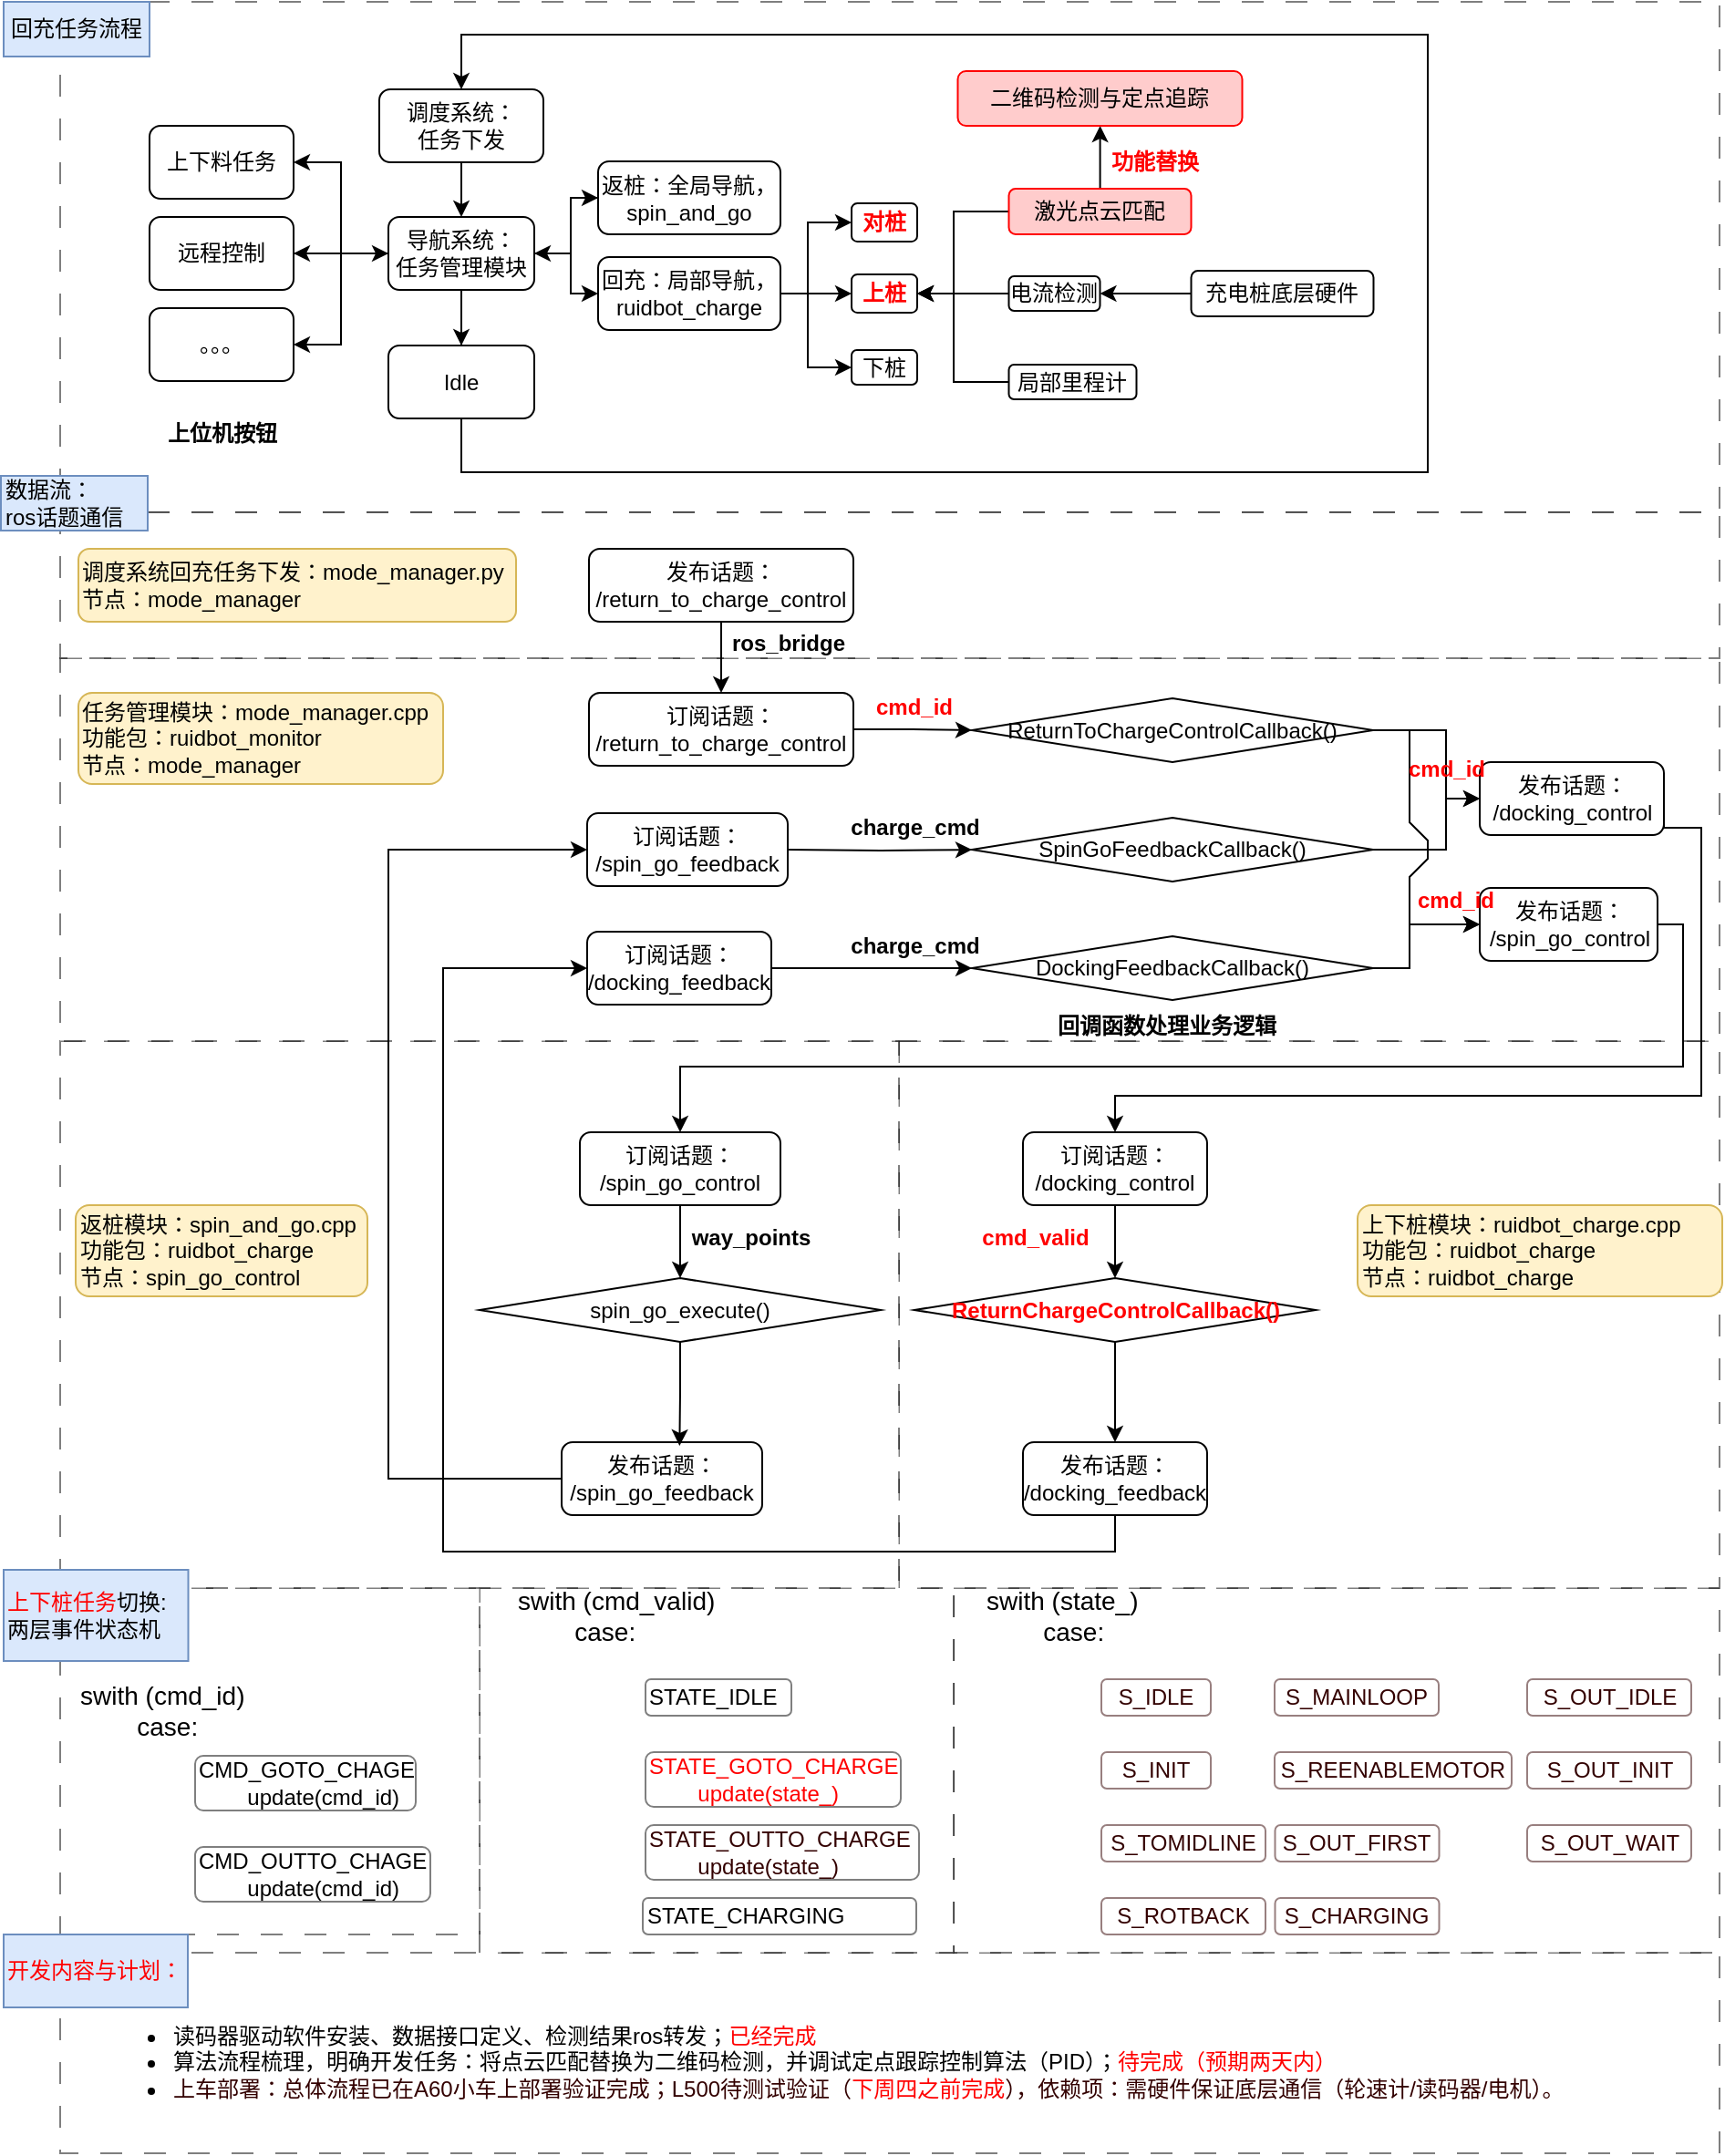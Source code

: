 <mxfile version="24.7.8">
  <diagram id="C5RBs43oDa-KdzZeNtuy" name="Page-1">
    <mxGraphModel dx="1246" dy="464" grid="1" gridSize="10" guides="1" tooltips="1" connect="1" arrows="1" fold="1" page="1" pageScale="1" pageWidth="827" pageHeight="1169" math="0" shadow="0">
      <root>
        <mxCell id="WIyWlLk6GJQsqaUBKTNV-0" />
        <mxCell id="WIyWlLk6GJQsqaUBKTNV-1" parent="WIyWlLk6GJQsqaUBKTNV-0" />
        <mxCell id="zxklBoet0KpgN6FVESHw-171" value="" style="rounded=0;whiteSpace=wrap;html=1;dashed=1;dashPattern=12 12;strokeWidth=1;perimeterSpacing=1;opacity=50;" vertex="1" parent="WIyWlLk6GJQsqaUBKTNV-1">
          <mxGeometry x="70" y="1170" width="910" height="110" as="geometry" />
        </mxCell>
        <mxCell id="zxklBoet0KpgN6FVESHw-163" value="" style="rounded=0;whiteSpace=wrap;html=1;dashed=1;dashPattern=12 12;strokeWidth=1;perimeterSpacing=1;opacity=50;" vertex="1" parent="WIyWlLk6GJQsqaUBKTNV-1">
          <mxGeometry x="560" y="970" width="420" height="200" as="geometry" />
        </mxCell>
        <mxCell id="zxklBoet0KpgN6FVESHw-162" value="" style="rounded=0;whiteSpace=wrap;html=1;dashed=1;dashPattern=12 12;strokeWidth=1;perimeterSpacing=1;opacity=50;" vertex="1" parent="WIyWlLk6GJQsqaUBKTNV-1">
          <mxGeometry x="300" y="970" width="260" height="200" as="geometry" />
        </mxCell>
        <mxCell id="zxklBoet0KpgN6FVESHw-161" value="" style="rounded=0;whiteSpace=wrap;html=1;dashed=1;dashPattern=12 12;strokeWidth=1;perimeterSpacing=1;opacity=50;" vertex="1" parent="WIyWlLk6GJQsqaUBKTNV-1">
          <mxGeometry x="70" y="970" width="230" height="190" as="geometry" />
        </mxCell>
        <mxCell id="zxklBoet0KpgN6FVESHw-128" value="" style="rounded=0;whiteSpace=wrap;html=1;dashed=1;dashPattern=12 12;strokeWidth=1;perimeterSpacing=1;opacity=50;" vertex="1" parent="WIyWlLk6GJQsqaUBKTNV-1">
          <mxGeometry x="70" y="100" width="910" height="280" as="geometry" />
        </mxCell>
        <mxCell id="zxklBoet0KpgN6FVESHw-95" value="" style="rounded=0;whiteSpace=wrap;html=1;dashed=1;dashPattern=12 12;strokeWidth=1;perimeterSpacing=1;opacity=50;" vertex="1" parent="WIyWlLk6GJQsqaUBKTNV-1">
          <mxGeometry x="530" y="670" width="450" height="300" as="geometry" />
        </mxCell>
        <mxCell id="zxklBoet0KpgN6FVESHw-75" value="" style="rounded=0;whiteSpace=wrap;html=1;dashed=1;dashPattern=12 12;strokeWidth=1;perimeterSpacing=1;opacity=50;" vertex="1" parent="WIyWlLk6GJQsqaUBKTNV-1">
          <mxGeometry x="70" y="670" width="460" height="300" as="geometry" />
        </mxCell>
        <mxCell id="zxklBoet0KpgN6FVESHw-70" value="" style="rounded=0;whiteSpace=wrap;html=1;dashed=1;dashPattern=12 12;strokeWidth=1;perimeterSpacing=1;opacity=50;" vertex="1" parent="WIyWlLk6GJQsqaUBKTNV-1">
          <mxGeometry x="70" y="460" width="910" height="210" as="geometry" />
        </mxCell>
        <mxCell id="zxklBoet0KpgN6FVESHw-48" value="" style="rounded=0;whiteSpace=wrap;html=1;dashed=1;dashPattern=12 12;strokeWidth=1;perimeterSpacing=1;opacity=50;" vertex="1" parent="WIyWlLk6GJQsqaUBKTNV-1">
          <mxGeometry x="70" y="380" width="910" height="80" as="geometry" />
        </mxCell>
        <mxCell id="zxklBoet0KpgN6FVESHw-24" style="edgeStyle=orthogonalEdgeStyle;rounded=0;orthogonalLoop=1;jettySize=auto;html=1;entryX=0.5;entryY=0;entryDx=0;entryDy=0;" edge="1" parent="WIyWlLk6GJQsqaUBKTNV-1" source="WIyWlLk6GJQsqaUBKTNV-3">
          <mxGeometry relative="1" as="geometry">
            <mxPoint x="290" y="218" as="targetPoint" />
          </mxGeometry>
        </mxCell>
        <mxCell id="WIyWlLk6GJQsqaUBKTNV-3" value="调度系统：&lt;div&gt;任务下发&lt;/div&gt;" style="rounded=1;whiteSpace=wrap;html=1;fontSize=12;glass=0;strokeWidth=1;shadow=0;" parent="WIyWlLk6GJQsqaUBKTNV-1" vertex="1">
          <mxGeometry x="245" y="148" width="90" height="40" as="geometry" />
        </mxCell>
        <mxCell id="zxklBoet0KpgN6FVESHw-8" style="edgeStyle=orthogonalEdgeStyle;rounded=0;orthogonalLoop=1;jettySize=auto;html=1;entryX=1;entryY=0.5;entryDx=0;entryDy=0;exitX=0;exitY=0.5;exitDx=0;exitDy=0;" edge="1" parent="WIyWlLk6GJQsqaUBKTNV-1" source="zxklBoet0KpgN6FVESHw-27" target="zxklBoet0KpgN6FVESHw-7">
          <mxGeometry relative="1" as="geometry">
            <mxPoint x="220" y="258" as="sourcePoint" />
          </mxGeometry>
        </mxCell>
        <mxCell id="zxklBoet0KpgN6FVESHw-13" style="edgeStyle=orthogonalEdgeStyle;rounded=0;orthogonalLoop=1;jettySize=auto;html=1;entryX=0.5;entryY=0;entryDx=0;entryDy=0;" edge="1" parent="WIyWlLk6GJQsqaUBKTNV-1" target="WIyWlLk6GJQsqaUBKTNV-11">
          <mxGeometry relative="1" as="geometry">
            <mxPoint x="290" y="298" as="sourcePoint" />
            <mxPoint x="290" y="368" as="targetPoint" />
            <Array as="points">
              <mxPoint x="290" y="258" />
              <mxPoint x="290" y="258" />
            </Array>
          </mxGeometry>
        </mxCell>
        <mxCell id="zxklBoet0KpgN6FVESHw-111" style="edgeStyle=orthogonalEdgeStyle;rounded=0;orthogonalLoop=1;jettySize=auto;html=1;entryX=1;entryY=0.5;entryDx=0;entryDy=0;exitX=0;exitY=0.5;exitDx=0;exitDy=0;" edge="1" parent="WIyWlLk6GJQsqaUBKTNV-1" source="WIyWlLk6GJQsqaUBKTNV-7" target="zxklBoet0KpgN6FVESHw-27">
          <mxGeometry relative="1" as="geometry">
            <Array as="points">
              <mxPoint x="350" y="208" />
              <mxPoint x="350" y="238" />
            </Array>
          </mxGeometry>
        </mxCell>
        <mxCell id="WIyWlLk6GJQsqaUBKTNV-7" value="返桩：全局导航，&lt;div&gt;spin_and_go&lt;/div&gt;" style="rounded=1;whiteSpace=wrap;html=1;fontSize=12;glass=0;strokeWidth=1;shadow=0;" parent="WIyWlLk6GJQsqaUBKTNV-1" vertex="1">
          <mxGeometry x="365" y="187.5" width="100" height="40" as="geometry" />
        </mxCell>
        <mxCell id="zxklBoet0KpgN6FVESHw-14" style="edgeStyle=orthogonalEdgeStyle;rounded=0;orthogonalLoop=1;jettySize=auto;html=1;entryX=0.5;entryY=0;entryDx=0;entryDy=0;" edge="1" parent="WIyWlLk6GJQsqaUBKTNV-1" source="WIyWlLk6GJQsqaUBKTNV-11" target="WIyWlLk6GJQsqaUBKTNV-3">
          <mxGeometry relative="1" as="geometry">
            <Array as="points">
              <mxPoint x="290" y="358" />
              <mxPoint x="820" y="358" />
              <mxPoint x="820" y="118" />
              <mxPoint x="290" y="118" />
            </Array>
          </mxGeometry>
        </mxCell>
        <mxCell id="WIyWlLk6GJQsqaUBKTNV-11" value="Idle" style="rounded=1;whiteSpace=wrap;html=1;fontSize=12;glass=0;strokeWidth=1;shadow=0;" parent="WIyWlLk6GJQsqaUBKTNV-1" vertex="1">
          <mxGeometry x="250" y="288.5" width="80" height="40" as="geometry" />
        </mxCell>
        <mxCell id="WIyWlLk6GJQsqaUBKTNV-12" value="下桩" style="rounded=1;whiteSpace=wrap;html=1;fontSize=12;glass=0;strokeWidth=1;shadow=0;" parent="WIyWlLk6GJQsqaUBKTNV-1" vertex="1">
          <mxGeometry x="504" y="291" width="36" height="19" as="geometry" />
        </mxCell>
        <mxCell id="zxklBoet0KpgN6FVESHw-0" value="&lt;b&gt;&lt;font color=&quot;#ff0000&quot;&gt;对桩&lt;/font&gt;&lt;/b&gt;" style="rounded=1;whiteSpace=wrap;html=1;fontSize=12;glass=0;strokeWidth=1;shadow=0;" vertex="1" parent="WIyWlLk6GJQsqaUBKTNV-1">
          <mxGeometry x="504" y="210.5" width="36" height="21" as="geometry" />
        </mxCell>
        <mxCell id="zxklBoet0KpgN6FVESHw-4" value="&lt;font color=&quot;#ff0000&quot;&gt;&lt;b&gt;上桩&lt;/b&gt;&lt;/font&gt;" style="rounded=1;whiteSpace=wrap;html=1;fontSize=12;glass=0;strokeWidth=1;shadow=0;" vertex="1" parent="WIyWlLk6GJQsqaUBKTNV-1">
          <mxGeometry x="504" y="249.5" width="36" height="21" as="geometry" />
        </mxCell>
        <mxCell id="zxklBoet0KpgN6FVESHw-11" style="edgeStyle=orthogonalEdgeStyle;rounded=0;orthogonalLoop=1;jettySize=auto;html=1;entryX=0;entryY=0.5;entryDx=0;entryDy=0;" edge="1" parent="WIyWlLk6GJQsqaUBKTNV-1" source="zxklBoet0KpgN6FVESHw-6" target="zxklBoet0KpgN6FVESHw-27">
          <mxGeometry relative="1" as="geometry">
            <mxPoint x="220" y="258" as="targetPoint" />
          </mxGeometry>
        </mxCell>
        <mxCell id="zxklBoet0KpgN6FVESHw-6" value="远程控制" style="rounded=1;whiteSpace=wrap;html=1;fontSize=12;glass=0;strokeWidth=1;shadow=0;" vertex="1" parent="WIyWlLk6GJQsqaUBKTNV-1">
          <mxGeometry x="119" y="218" width="79" height="40" as="geometry" />
        </mxCell>
        <mxCell id="zxklBoet0KpgN6FVESHw-7" value="上下料任务" style="rounded=1;whiteSpace=wrap;html=1;fontSize=12;glass=0;strokeWidth=1;shadow=0;" vertex="1" parent="WIyWlLk6GJQsqaUBKTNV-1">
          <mxGeometry x="119" y="168" width="79" height="40" as="geometry" />
        </mxCell>
        <mxCell id="zxklBoet0KpgN6FVESHw-16" value="" style="edgeStyle=orthogonalEdgeStyle;rounded=0;orthogonalLoop=1;jettySize=auto;html=1;entryX=0;entryY=0.5;entryDx=0;entryDy=0;exitX=1;exitY=0.5;exitDx=0;exitDy=0;" edge="1" parent="WIyWlLk6GJQsqaUBKTNV-1" source="zxklBoet0KpgN6FVESHw-27" target="zxklBoet0KpgN6FVESHw-15">
          <mxGeometry relative="1" as="geometry">
            <mxPoint x="361" y="258" as="sourcePoint" />
            <mxPoint x="515" y="358" as="targetPoint" />
          </mxGeometry>
        </mxCell>
        <mxCell id="zxklBoet0KpgN6FVESHw-20" style="edgeStyle=orthogonalEdgeStyle;rounded=0;orthogonalLoop=1;jettySize=auto;html=1;entryX=0;entryY=0.5;entryDx=0;entryDy=0;" edge="1" parent="WIyWlLk6GJQsqaUBKTNV-1" source="zxklBoet0KpgN6FVESHw-15" target="zxklBoet0KpgN6FVESHw-4">
          <mxGeometry relative="1" as="geometry" />
        </mxCell>
        <mxCell id="zxklBoet0KpgN6FVESHw-21" style="edgeStyle=orthogonalEdgeStyle;rounded=0;orthogonalLoop=1;jettySize=auto;html=1;entryX=0;entryY=0.5;entryDx=0;entryDy=0;" edge="1" parent="WIyWlLk6GJQsqaUBKTNV-1" source="zxklBoet0KpgN6FVESHw-15" target="zxklBoet0KpgN6FVESHw-0">
          <mxGeometry relative="1" as="geometry">
            <Array as="points">
              <mxPoint x="480" y="260" />
              <mxPoint x="480" y="221" />
            </Array>
          </mxGeometry>
        </mxCell>
        <mxCell id="zxklBoet0KpgN6FVESHw-23" style="edgeStyle=orthogonalEdgeStyle;rounded=0;orthogonalLoop=1;jettySize=auto;html=1;entryX=0;entryY=0.5;entryDx=0;entryDy=0;" edge="1" parent="WIyWlLk6GJQsqaUBKTNV-1" source="zxklBoet0KpgN6FVESHw-15" target="WIyWlLk6GJQsqaUBKTNV-12">
          <mxGeometry relative="1" as="geometry">
            <Array as="points">
              <mxPoint x="480" y="260" />
              <mxPoint x="480" y="300" />
            </Array>
          </mxGeometry>
        </mxCell>
        <mxCell id="zxklBoet0KpgN6FVESHw-15" value="回充：局部导航，&lt;div&gt;ruidbot_charge&lt;/div&gt;" style="rounded=1;whiteSpace=wrap;html=1;fontSize=12;glass=0;strokeWidth=1;shadow=0;" vertex="1" parent="WIyWlLk6GJQsqaUBKTNV-1">
          <mxGeometry x="365" y="240" width="100" height="40" as="geometry" />
        </mxCell>
        <mxCell id="zxklBoet0KpgN6FVESHw-17" value="。。。" style="rounded=1;whiteSpace=wrap;html=1;fontSize=12;glass=0;strokeWidth=1;shadow=0;" vertex="1" parent="WIyWlLk6GJQsqaUBKTNV-1">
          <mxGeometry x="119" y="268" width="79" height="40" as="geometry" />
        </mxCell>
        <mxCell id="zxklBoet0KpgN6FVESHw-25" value="回充任务流程" style="rounded=0;whiteSpace=wrap;html=1;fillColor=#dae8fc;strokeColor=#6c8ebf;" vertex="1" parent="WIyWlLk6GJQsqaUBKTNV-1">
          <mxGeometry x="39" y="100" width="80" height="30" as="geometry" />
        </mxCell>
        <mxCell id="zxklBoet0KpgN6FVESHw-26" value="数据流：&lt;div&gt;ros话题通信&lt;/div&gt;" style="rounded=0;whiteSpace=wrap;html=1;fillColor=#dae8fc;strokeColor=#6c8ebf;align=left;" vertex="1" parent="WIyWlLk6GJQsqaUBKTNV-1">
          <mxGeometry x="37.5" y="360" width="80.5" height="30" as="geometry" />
        </mxCell>
        <mxCell id="zxklBoet0KpgN6FVESHw-28" style="edgeStyle=orthogonalEdgeStyle;rounded=0;orthogonalLoop=1;jettySize=auto;html=1;entryX=0;entryY=0.5;entryDx=0;entryDy=0;" edge="1" parent="WIyWlLk6GJQsqaUBKTNV-1" source="zxklBoet0KpgN6FVESHw-27" target="WIyWlLk6GJQsqaUBKTNV-7">
          <mxGeometry relative="1" as="geometry">
            <Array as="points">
              <mxPoint x="350" y="238" />
              <mxPoint x="350" y="208" />
            </Array>
          </mxGeometry>
        </mxCell>
        <mxCell id="zxklBoet0KpgN6FVESHw-29" style="edgeStyle=orthogonalEdgeStyle;rounded=0;orthogonalLoop=1;jettySize=auto;html=1;entryX=1;entryY=0.5;entryDx=0;entryDy=0;" edge="1" parent="WIyWlLk6GJQsqaUBKTNV-1" source="zxklBoet0KpgN6FVESHw-27" target="zxklBoet0KpgN6FVESHw-6">
          <mxGeometry relative="1" as="geometry">
            <mxPoint x="200" y="238" as="targetPoint" />
          </mxGeometry>
        </mxCell>
        <mxCell id="zxklBoet0KpgN6FVESHw-30" style="edgeStyle=orthogonalEdgeStyle;rounded=0;orthogonalLoop=1;jettySize=auto;html=1;entryX=1;entryY=0.5;entryDx=0;entryDy=0;" edge="1" parent="WIyWlLk6GJQsqaUBKTNV-1" source="zxklBoet0KpgN6FVESHw-27" target="zxklBoet0KpgN6FVESHw-17">
          <mxGeometry relative="1" as="geometry" />
        </mxCell>
        <mxCell id="zxklBoet0KpgN6FVESHw-27" value="导航系统：&lt;div&gt;任务管理模块&lt;/div&gt;" style="rounded=1;whiteSpace=wrap;html=1;fontSize=12;glass=0;strokeWidth=1;shadow=0;" vertex="1" parent="WIyWlLk6GJQsqaUBKTNV-1">
          <mxGeometry x="250" y="218" width="80" height="40" as="geometry" />
        </mxCell>
        <mxCell id="zxklBoet0KpgN6FVESHw-53" style="edgeStyle=orthogonalEdgeStyle;rounded=0;orthogonalLoop=1;jettySize=auto;html=1;entryX=0;entryY=0.5;entryDx=0;entryDy=0;" edge="1" parent="WIyWlLk6GJQsqaUBKTNV-1" source="zxklBoet0KpgN6FVESHw-31" target="zxklBoet0KpgN6FVESHw-60">
          <mxGeometry relative="1" as="geometry">
            <mxPoint x="640" y="565" as="targetPoint" />
            <Array as="points" />
          </mxGeometry>
        </mxCell>
        <mxCell id="zxklBoet0KpgN6FVESHw-31" value="订阅话题：&lt;div&gt;/return_to_charge_control&lt;/div&gt;" style="rounded=1;whiteSpace=wrap;html=1;fontSize=12;glass=0;strokeWidth=1;shadow=0;" vertex="1" parent="WIyWlLk6GJQsqaUBKTNV-1">
          <mxGeometry x="360" y="479" width="145" height="40" as="geometry" />
        </mxCell>
        <mxCell id="zxklBoet0KpgN6FVESHw-81" style="edgeStyle=orthogonalEdgeStyle;rounded=0;orthogonalLoop=1;jettySize=auto;html=1;entryX=0.5;entryY=0;entryDx=0;entryDy=0;exitX=1;exitY=0.5;exitDx=0;exitDy=0;" edge="1" parent="WIyWlLk6GJQsqaUBKTNV-1" source="zxklBoet0KpgN6FVESHw-32" target="zxklBoet0KpgN6FVESHw-36">
          <mxGeometry relative="1" as="geometry">
            <mxPoint x="928.5" y="521.5" as="sourcePoint" />
            <mxPoint x="370" y="724" as="targetPoint" />
            <Array as="points">
              <mxPoint x="960" y="606" />
              <mxPoint x="960" y="684" />
              <mxPoint x="410" y="684" />
            </Array>
          </mxGeometry>
        </mxCell>
        <mxCell id="zxklBoet0KpgN6FVESHw-32" value="发布话题：&lt;div&gt;/spin_go_control&lt;/div&gt;" style="rounded=1;whiteSpace=wrap;html=1;fontSize=12;glass=0;strokeWidth=1;shadow=0;" vertex="1" parent="WIyWlLk6GJQsqaUBKTNV-1">
          <mxGeometry x="848.5" y="586" width="97.5" height="40" as="geometry" />
        </mxCell>
        <mxCell id="zxklBoet0KpgN6FVESHw-33" value="&lt;div&gt;任务管理模块：mode_manager.cpp&lt;/div&gt;&lt;div&gt;功能包：ruidbot_monitor&lt;/div&gt;节点：mode_manager" style="rounded=1;whiteSpace=wrap;html=1;fontSize=12;glass=0;strokeWidth=1;shadow=0;align=left;fillColor=#fff2cc;strokeColor=#d6b656;" vertex="1" parent="WIyWlLk6GJQsqaUBKTNV-1">
          <mxGeometry x="80" y="479" width="200" height="50" as="geometry" />
        </mxCell>
        <mxCell id="zxklBoet0KpgN6FVESHw-98" style="edgeStyle=orthogonalEdgeStyle;rounded=0;orthogonalLoop=1;jettySize=auto;html=1;entryX=0.5;entryY=0;entryDx=0;entryDy=0;exitX=1;exitY=0.5;exitDx=0;exitDy=0;" edge="1" parent="WIyWlLk6GJQsqaUBKTNV-1" source="zxklBoet0KpgN6FVESHw-34" target="zxklBoet0KpgN6FVESHw-37">
          <mxGeometry relative="1" as="geometry">
            <Array as="points">
              <mxPoint x="970" y="553" />
              <mxPoint x="970" y="700" />
              <mxPoint x="649" y="700" />
            </Array>
          </mxGeometry>
        </mxCell>
        <mxCell id="zxklBoet0KpgN6FVESHw-34" value="发布话题：&lt;div&gt;/docking_control&lt;/div&gt;" style="rounded=1;whiteSpace=wrap;html=1;fontSize=12;glass=0;strokeWidth=1;shadow=0;" vertex="1" parent="WIyWlLk6GJQsqaUBKTNV-1">
          <mxGeometry x="848.5" y="517" width="101" height="40" as="geometry" />
        </mxCell>
        <mxCell id="zxklBoet0KpgN6FVESHw-35" value="&lt;div&gt;返桩模块：spin_and_go.cpp&lt;/div&gt;&lt;div&gt;功能包：ruidbot_charge&lt;/div&gt;节点：spin_go_control" style="rounded=1;whiteSpace=wrap;html=1;fontSize=12;glass=0;strokeWidth=1;shadow=0;align=left;fillColor=#fff2cc;strokeColor=#d6b656;" vertex="1" parent="WIyWlLk6GJQsqaUBKTNV-1">
          <mxGeometry x="78.5" y="760" width="160" height="50" as="geometry" />
        </mxCell>
        <mxCell id="zxklBoet0KpgN6FVESHw-84" style="edgeStyle=orthogonalEdgeStyle;rounded=0;orthogonalLoop=1;jettySize=auto;html=1;entryX=0.5;entryY=0;entryDx=0;entryDy=0;" edge="1" parent="WIyWlLk6GJQsqaUBKTNV-1" source="zxklBoet0KpgN6FVESHw-36">
          <mxGeometry relative="1" as="geometry">
            <mxPoint x="410" y="800" as="targetPoint" />
          </mxGeometry>
        </mxCell>
        <mxCell id="zxklBoet0KpgN6FVESHw-36" value="订阅话题：&lt;div&gt;/spin_go_control&lt;/div&gt;" style="rounded=1;whiteSpace=wrap;html=1;fontSize=12;glass=0;strokeWidth=1;shadow=0;" vertex="1" parent="WIyWlLk6GJQsqaUBKTNV-1">
          <mxGeometry x="355" y="720" width="110" height="40" as="geometry" />
        </mxCell>
        <mxCell id="zxklBoet0KpgN6FVESHw-88" style="edgeStyle=orthogonalEdgeStyle;rounded=0;orthogonalLoop=1;jettySize=auto;html=1;entryX=0.5;entryY=0;entryDx=0;entryDy=0;" edge="1" parent="WIyWlLk6GJQsqaUBKTNV-1" source="zxklBoet0KpgN6FVESHw-37" target="zxklBoet0KpgN6FVESHw-93">
          <mxGeometry relative="1" as="geometry">
            <mxPoint x="648.5" y="800" as="targetPoint" />
          </mxGeometry>
        </mxCell>
        <mxCell id="zxklBoet0KpgN6FVESHw-37" value="订阅话题：&lt;div&gt;/docking_control&lt;/div&gt;" style="rounded=1;whiteSpace=wrap;html=1;fontSize=12;glass=0;strokeWidth=1;shadow=0;" vertex="1" parent="WIyWlLk6GJQsqaUBKTNV-1">
          <mxGeometry x="598" y="720" width="101" height="40" as="geometry" />
        </mxCell>
        <mxCell id="zxklBoet0KpgN6FVESHw-96" style="edgeStyle=orthogonalEdgeStyle;rounded=0;orthogonalLoop=1;jettySize=auto;html=1;entryX=0;entryY=0.5;entryDx=0;entryDy=0;" edge="1" parent="WIyWlLk6GJQsqaUBKTNV-1" source="zxklBoet0KpgN6FVESHw-38" target="zxklBoet0KpgN6FVESHw-42">
          <mxGeometry relative="1" as="geometry">
            <Array as="points">
              <mxPoint x="250" y="910" />
              <mxPoint x="250" y="565" />
            </Array>
          </mxGeometry>
        </mxCell>
        <mxCell id="zxklBoet0KpgN6FVESHw-38" value="发布话题：&lt;div&gt;/spin_go_feedback&lt;/div&gt;" style="rounded=1;whiteSpace=wrap;html=1;fontSize=12;glass=0;strokeWidth=1;shadow=0;" vertex="1" parent="WIyWlLk6GJQsqaUBKTNV-1">
          <mxGeometry x="345" y="890" width="110" height="40" as="geometry" />
        </mxCell>
        <mxCell id="zxklBoet0KpgN6FVESHw-39" value="&lt;div&gt;上下桩模块：ruidbot_charge.cpp&lt;/div&gt;&lt;div&gt;功能包：ruidbot_charge&lt;/div&gt;节点：ruidbot_charge" style="rounded=1;whiteSpace=wrap;html=1;fontSize=12;glass=0;strokeWidth=1;shadow=0;align=left;fillColor=#fff2cc;strokeColor=#d6b656;" vertex="1" parent="WIyWlLk6GJQsqaUBKTNV-1">
          <mxGeometry x="781.5" y="760" width="200" height="50" as="geometry" />
        </mxCell>
        <mxCell id="zxklBoet0KpgN6FVESHw-97" style="edgeStyle=orthogonalEdgeStyle;rounded=0;orthogonalLoop=1;jettySize=auto;html=1;entryX=0;entryY=0.5;entryDx=0;entryDy=0;exitX=0.5;exitY=1;exitDx=0;exitDy=0;" edge="1" parent="WIyWlLk6GJQsqaUBKTNV-1" source="zxklBoet0KpgN6FVESHw-40" target="zxklBoet0KpgN6FVESHw-41">
          <mxGeometry relative="1" as="geometry">
            <Array as="points">
              <mxPoint x="649" y="950" />
              <mxPoint x="280" y="950" />
              <mxPoint x="280" y="630" />
            </Array>
          </mxGeometry>
        </mxCell>
        <mxCell id="zxklBoet0KpgN6FVESHw-40" value="发布话题：&lt;div&gt;/docking_feedback&lt;/div&gt;" style="rounded=1;whiteSpace=wrap;html=1;fontSize=12;glass=0;strokeWidth=1;shadow=0;" vertex="1" parent="WIyWlLk6GJQsqaUBKTNV-1">
          <mxGeometry x="598" y="890" width="101" height="40" as="geometry" />
        </mxCell>
        <mxCell id="zxklBoet0KpgN6FVESHw-55" style="edgeStyle=orthogonalEdgeStyle;rounded=0;orthogonalLoop=1;jettySize=auto;html=1;entryX=0;entryY=0.5;entryDx=0;entryDy=0;" edge="1" parent="WIyWlLk6GJQsqaUBKTNV-1" source="zxklBoet0KpgN6FVESHw-41" target="zxklBoet0KpgN6FVESHw-92">
          <mxGeometry relative="1" as="geometry">
            <mxPoint x="640" y="565" as="targetPoint" />
            <Array as="points" />
          </mxGeometry>
        </mxCell>
        <mxCell id="zxklBoet0KpgN6FVESHw-41" value="订阅话题：&lt;div&gt;/docking_feedback&lt;/div&gt;" style="rounded=1;whiteSpace=wrap;html=1;fontSize=12;glass=0;strokeWidth=1;shadow=0;" vertex="1" parent="WIyWlLk6GJQsqaUBKTNV-1">
          <mxGeometry x="359" y="610" width="101" height="40" as="geometry" />
        </mxCell>
        <mxCell id="zxklBoet0KpgN6FVESHw-54" style="edgeStyle=orthogonalEdgeStyle;rounded=0;orthogonalLoop=1;jettySize=auto;html=1;entryX=0;entryY=0.5;entryDx=0;entryDy=0;" edge="1" parent="WIyWlLk6GJQsqaUBKTNV-1" target="zxklBoet0KpgN6FVESHw-91">
          <mxGeometry relative="1" as="geometry">
            <mxPoint x="587" y="565" as="targetPoint" />
            <mxPoint x="469" y="565" as="sourcePoint" />
          </mxGeometry>
        </mxCell>
        <mxCell id="zxklBoet0KpgN6FVESHw-42" value="订阅话题：&lt;div&gt;/spin_go_feedback&lt;/div&gt;" style="rounded=1;whiteSpace=wrap;html=1;fontSize=12;glass=0;strokeWidth=1;shadow=0;" vertex="1" parent="WIyWlLk6GJQsqaUBKTNV-1">
          <mxGeometry x="359" y="545" width="110" height="40" as="geometry" />
        </mxCell>
        <mxCell id="zxklBoet0KpgN6FVESHw-43" value="&lt;div&gt;调度系统回充任务下发：mode_manager.py&lt;/div&gt;节点：mode_manager" style="rounded=1;whiteSpace=wrap;html=1;fontSize=12;glass=0;strokeWidth=1;shadow=0;align=left;fillColor=#fff2cc;strokeColor=#d6b656;" vertex="1" parent="WIyWlLk6GJQsqaUBKTNV-1">
          <mxGeometry x="80" y="400" width="240" height="40" as="geometry" />
        </mxCell>
        <mxCell id="zxklBoet0KpgN6FVESHw-45" style="edgeStyle=orthogonalEdgeStyle;rounded=0;orthogonalLoop=1;jettySize=auto;html=1;entryX=0.5;entryY=0;entryDx=0;entryDy=0;" edge="1" parent="WIyWlLk6GJQsqaUBKTNV-1" source="zxklBoet0KpgN6FVESHw-44" target="zxklBoet0KpgN6FVESHw-31">
          <mxGeometry relative="1" as="geometry" />
        </mxCell>
        <mxCell id="zxklBoet0KpgN6FVESHw-44" value="发布话题：&lt;div&gt;/return_to_charge_control&lt;/div&gt;" style="rounded=1;whiteSpace=wrap;html=1;fontSize=12;glass=0;strokeWidth=1;shadow=0;" vertex="1" parent="WIyWlLk6GJQsqaUBKTNV-1">
          <mxGeometry x="360" y="400" width="145" height="40" as="geometry" />
        </mxCell>
        <mxCell id="zxklBoet0KpgN6FVESHw-46" value="&lt;b&gt;ros_bridge&lt;/b&gt;" style="text;strokeColor=none;align=center;fillColor=none;html=1;verticalAlign=middle;whiteSpace=wrap;rounded=0;" vertex="1" parent="WIyWlLk6GJQsqaUBKTNV-1">
          <mxGeometry x="439" y="444" width="61" height="16" as="geometry" />
        </mxCell>
        <mxCell id="zxklBoet0KpgN6FVESHw-57" value="&lt;b&gt;&lt;font color=&quot;#ff0000&quot;&gt;cmd_id&lt;/font&gt;&lt;/b&gt;" style="text;strokeColor=none;align=center;fillColor=none;html=1;verticalAlign=middle;whiteSpace=wrap;rounded=0;" vertex="1" parent="WIyWlLk6GJQsqaUBKTNV-1">
          <mxGeometry x="508" y="479" width="61" height="16" as="geometry" />
        </mxCell>
        <mxCell id="zxklBoet0KpgN6FVESHw-58" value="&lt;b&gt;charge_cmd&lt;/b&gt;" style="text;strokeColor=none;align=center;fillColor=none;html=1;verticalAlign=middle;whiteSpace=wrap;rounded=0;" vertex="1" parent="WIyWlLk6GJQsqaUBKTNV-1">
          <mxGeometry x="498.5" y="545" width="80" height="16" as="geometry" />
        </mxCell>
        <mxCell id="zxklBoet0KpgN6FVESHw-59" value="&lt;b&gt;charge_cmd&lt;/b&gt;" style="text;strokeColor=none;align=center;fillColor=none;html=1;verticalAlign=middle;whiteSpace=wrap;rounded=0;" vertex="1" parent="WIyWlLk6GJQsqaUBKTNV-1">
          <mxGeometry x="498.5" y="610" width="80" height="16" as="geometry" />
        </mxCell>
        <mxCell id="zxklBoet0KpgN6FVESHw-108" style="edgeStyle=orthogonalEdgeStyle;rounded=0;orthogonalLoop=1;jettySize=auto;html=1;entryX=0;entryY=0.5;entryDx=0;entryDy=0;" edge="1" parent="WIyWlLk6GJQsqaUBKTNV-1" source="zxklBoet0KpgN6FVESHw-60" target="zxklBoet0KpgN6FVESHw-34">
          <mxGeometry relative="1" as="geometry">
            <Array as="points">
              <mxPoint x="830" y="500" />
              <mxPoint x="830" y="537" />
            </Array>
          </mxGeometry>
        </mxCell>
        <mxCell id="zxklBoet0KpgN6FVESHw-60" value="&lt;div&gt;&lt;span style=&quot;text-align: left;&quot;&gt;ReturnToChargeControlCallback()&lt;/span&gt;&lt;/div&gt;" style="rhombus;whiteSpace=wrap;html=1;" vertex="1" parent="WIyWlLk6GJQsqaUBKTNV-1">
          <mxGeometry x="570" y="482" width="220" height="35" as="geometry" />
        </mxCell>
        <mxCell id="zxklBoet0KpgN6FVESHw-69" value="&lt;b&gt;回调函数处理业务逻辑&lt;/b&gt;" style="text;strokeColor=none;align=center;fillColor=none;html=1;verticalAlign=middle;whiteSpace=wrap;rounded=0;" vertex="1" parent="WIyWlLk6GJQsqaUBKTNV-1">
          <mxGeometry x="615.25" y="654" width="123.5" height="16" as="geometry" />
        </mxCell>
        <mxCell id="zxklBoet0KpgN6FVESHw-126" style="edgeStyle=orthogonalEdgeStyle;rounded=0;orthogonalLoop=1;jettySize=auto;html=1;entryX=1;entryY=0.5;entryDx=0;entryDy=0;" edge="1" parent="WIyWlLk6GJQsqaUBKTNV-1" source="zxklBoet0KpgN6FVESHw-71" target="zxklBoet0KpgN6FVESHw-4">
          <mxGeometry relative="1" as="geometry" />
        </mxCell>
        <mxCell id="zxklBoet0KpgN6FVESHw-71" value="电流检测" style="rounded=1;whiteSpace=wrap;html=1;fontSize=12;glass=0;strokeWidth=1;shadow=0;" vertex="1" parent="WIyWlLk6GJQsqaUBKTNV-1">
          <mxGeometry x="590.25" y="250.5" width="50" height="19" as="geometry" />
        </mxCell>
        <mxCell id="zxklBoet0KpgN6FVESHw-127" style="edgeStyle=orthogonalEdgeStyle;rounded=0;orthogonalLoop=1;jettySize=auto;html=1;entryX=1;entryY=0.5;entryDx=0;entryDy=0;" edge="1" parent="WIyWlLk6GJQsqaUBKTNV-1" source="zxklBoet0KpgN6FVESHw-72" target="zxklBoet0KpgN6FVESHw-71">
          <mxGeometry relative="1" as="geometry" />
        </mxCell>
        <mxCell id="zxklBoet0KpgN6FVESHw-72" value="充电桩底层硬件" style="rounded=1;whiteSpace=wrap;html=1;fontSize=12;glass=0;strokeWidth=1;shadow=0;" vertex="1" parent="WIyWlLk6GJQsqaUBKTNV-1">
          <mxGeometry x="690.25" y="247.5" width="100" height="25" as="geometry" />
        </mxCell>
        <mxCell id="zxklBoet0KpgN6FVESHw-86" style="edgeStyle=orthogonalEdgeStyle;rounded=0;orthogonalLoop=1;jettySize=auto;html=1;entryX=0.588;entryY=0.05;entryDx=0;entryDy=0;entryPerimeter=0;exitX=0.5;exitY=1;exitDx=0;exitDy=0;" edge="1" parent="WIyWlLk6GJQsqaUBKTNV-1" source="zxklBoet0KpgN6FVESHw-94" target="zxklBoet0KpgN6FVESHw-38">
          <mxGeometry relative="1" as="geometry">
            <mxPoint x="410" y="830" as="sourcePoint" />
          </mxGeometry>
        </mxCell>
        <mxCell id="zxklBoet0KpgN6FVESHw-89" style="edgeStyle=orthogonalEdgeStyle;rounded=0;orthogonalLoop=1;jettySize=auto;html=1;entryX=0.5;entryY=0;entryDx=0;entryDy=0;exitX=0.5;exitY=1;exitDx=0;exitDy=0;" edge="1" parent="WIyWlLk6GJQsqaUBKTNV-1" source="zxklBoet0KpgN6FVESHw-93" target="zxklBoet0KpgN6FVESHw-40">
          <mxGeometry relative="1" as="geometry">
            <mxPoint x="648.5" y="830" as="sourcePoint" />
          </mxGeometry>
        </mxCell>
        <mxCell id="zxklBoet0KpgN6FVESHw-107" style="edgeStyle=orthogonalEdgeStyle;rounded=0;orthogonalLoop=1;jettySize=auto;html=1;entryX=0;entryY=0.5;entryDx=0;entryDy=0;" edge="1" parent="WIyWlLk6GJQsqaUBKTNV-1" source="zxklBoet0KpgN6FVESHw-91" target="zxklBoet0KpgN6FVESHw-34">
          <mxGeometry relative="1" as="geometry">
            <Array as="points">
              <mxPoint x="830" y="565" />
              <mxPoint x="830" y="537" />
            </Array>
          </mxGeometry>
        </mxCell>
        <mxCell id="zxklBoet0KpgN6FVESHw-91" value="&lt;span style=&quot;text-align: left;&quot;&gt;SpinGoFeedbackCallback()&lt;/span&gt;" style="rhombus;whiteSpace=wrap;html=1;" vertex="1" parent="WIyWlLk6GJQsqaUBKTNV-1">
          <mxGeometry x="570" y="547.5" width="220" height="35" as="geometry" />
        </mxCell>
        <mxCell id="zxklBoet0KpgN6FVESHw-106" style="edgeStyle=orthogonalEdgeStyle;rounded=0;orthogonalLoop=1;jettySize=auto;html=1;entryX=0;entryY=0.5;entryDx=0;entryDy=0;" edge="1" parent="WIyWlLk6GJQsqaUBKTNV-1" source="zxklBoet0KpgN6FVESHw-92" target="zxklBoet0KpgN6FVESHw-32">
          <mxGeometry relative="1" as="geometry">
            <Array as="points">
              <mxPoint x="810" y="630" />
              <mxPoint x="810" y="606" />
            </Array>
          </mxGeometry>
        </mxCell>
        <mxCell id="zxklBoet0KpgN6FVESHw-92" value="&lt;span style=&quot;text-align: left;&quot;&gt;DockingFeedbackCallback()&lt;/span&gt;" style="rhombus;whiteSpace=wrap;html=1;" vertex="1" parent="WIyWlLk6GJQsqaUBKTNV-1">
          <mxGeometry x="570" y="612.5" width="220" height="35" as="geometry" />
        </mxCell>
        <mxCell id="zxklBoet0KpgN6FVESHw-93" value="&lt;span style=&quot;text-align: left;&quot;&gt;&lt;b&gt;&lt;font color=&quot;#ff0000&quot;&gt;ReturnChargeControlCallback()&lt;/font&gt;&lt;/b&gt;&lt;/span&gt;" style="rhombus;whiteSpace=wrap;html=1;" vertex="1" parent="WIyWlLk6GJQsqaUBKTNV-1">
          <mxGeometry x="538.5" y="800" width="220" height="35" as="geometry" />
        </mxCell>
        <mxCell id="zxklBoet0KpgN6FVESHw-94" value="&lt;span style=&quot;text-align: left;&quot;&gt;spin_go_execute()&lt;/span&gt;" style="rhombus;whiteSpace=wrap;html=1;" vertex="1" parent="WIyWlLk6GJQsqaUBKTNV-1">
          <mxGeometry x="300" y="800" width="220" height="35" as="geometry" />
        </mxCell>
        <mxCell id="zxklBoet0KpgN6FVESHw-110" value="" style="endArrow=classic;html=1;rounded=0;entryX=0;entryY=0.5;entryDx=0;entryDy=0;" edge="1" parent="WIyWlLk6GJQsqaUBKTNV-1" target="zxklBoet0KpgN6FVESHw-32">
          <mxGeometry width="50" height="50" relative="1" as="geometry">
            <mxPoint x="810" y="500" as="sourcePoint" />
            <mxPoint x="690" y="560" as="targetPoint" />
            <Array as="points">
              <mxPoint x="810" y="550" />
              <mxPoint x="820" y="560" />
              <mxPoint x="820" y="570" />
              <mxPoint x="810" y="580" />
              <mxPoint x="810" y="606" />
            </Array>
          </mxGeometry>
        </mxCell>
        <mxCell id="zxklBoet0KpgN6FVESHw-118" style="edgeStyle=orthogonalEdgeStyle;rounded=0;orthogonalLoop=1;jettySize=auto;html=1;entryX=1;entryY=0.5;entryDx=0;entryDy=0;" edge="1" parent="WIyWlLk6GJQsqaUBKTNV-1" source="zxklBoet0KpgN6FVESHw-113" target="zxklBoet0KpgN6FVESHw-4">
          <mxGeometry relative="1" as="geometry">
            <Array as="points">
              <mxPoint x="560" y="215" />
              <mxPoint x="560" y="260" />
            </Array>
          </mxGeometry>
        </mxCell>
        <mxCell id="zxklBoet0KpgN6FVESHw-166" value="" style="edgeStyle=orthogonalEdgeStyle;rounded=0;orthogonalLoop=1;jettySize=auto;html=1;" edge="1" parent="WIyWlLk6GJQsqaUBKTNV-1" source="zxklBoet0KpgN6FVESHw-113" target="zxklBoet0KpgN6FVESHw-165">
          <mxGeometry relative="1" as="geometry" />
        </mxCell>
        <mxCell id="zxklBoet0KpgN6FVESHw-113" value="激光点云匹配" style="rounded=1;whiteSpace=wrap;html=1;fontSize=12;glass=0;strokeWidth=1;shadow=0;strokeColor=#FF0000;fillColor=#FFCCCC;" vertex="1" parent="WIyWlLk6GJQsqaUBKTNV-1">
          <mxGeometry x="590.25" y="202.5" width="100" height="25" as="geometry" />
        </mxCell>
        <mxCell id="zxklBoet0KpgN6FVESHw-125" style="edgeStyle=orthogonalEdgeStyle;rounded=0;orthogonalLoop=1;jettySize=auto;html=1;entryX=1;entryY=0.5;entryDx=0;entryDy=0;" edge="1" parent="WIyWlLk6GJQsqaUBKTNV-1" source="zxklBoet0KpgN6FVESHw-73" target="zxklBoet0KpgN6FVESHw-4">
          <mxGeometry relative="1" as="geometry">
            <Array as="points">
              <mxPoint x="560" y="309" />
              <mxPoint x="560" y="260" />
            </Array>
          </mxGeometry>
        </mxCell>
        <mxCell id="zxklBoet0KpgN6FVESHw-73" value="局部里程计" style="rounded=1;whiteSpace=wrap;html=1;fontSize=12;glass=0;strokeWidth=1;shadow=0;" vertex="1" parent="WIyWlLk6GJQsqaUBKTNV-1">
          <mxGeometry x="590.25" y="299" width="70" height="19" as="geometry" />
        </mxCell>
        <mxCell id="zxklBoet0KpgN6FVESHw-130" value="&lt;b&gt;上位机按钮&lt;/b&gt;" style="text;strokeColor=none;align=center;fillColor=none;html=1;verticalAlign=middle;whiteSpace=wrap;rounded=0;" vertex="1" parent="WIyWlLk6GJQsqaUBKTNV-1">
          <mxGeometry x="123.5" y="328.5" width="70" height="16" as="geometry" />
        </mxCell>
        <mxCell id="zxklBoet0KpgN6FVESHw-131" value="&lt;div&gt;&lt;font color=&quot;#ff0000&quot;&gt;上下桩任务&lt;/font&gt;切换:&lt;span style=&quot;background-color: initial;&quot;&gt;&lt;br&gt;&lt;/span&gt;&lt;/div&gt;&lt;div&gt;&lt;span style=&quot;background-color: initial;&quot;&gt;两层事件状态机&lt;/span&gt;&lt;/div&gt;" style="rounded=0;whiteSpace=wrap;html=1;fillColor=#dae8fc;strokeColor=#6c8ebf;align=left;" vertex="1" parent="WIyWlLk6GJQsqaUBKTNV-1">
          <mxGeometry x="39" y="960" width="101.25" height="50" as="geometry" />
        </mxCell>
        <mxCell id="zxklBoet0KpgN6FVESHw-132" value="STATE_IDLE" style="rounded=1;whiteSpace=wrap;html=1;fontSize=12;glass=0;strokeWidth=1;shadow=0;opacity=50;align=left;" vertex="1" parent="WIyWlLk6GJQsqaUBKTNV-1">
          <mxGeometry x="391" y="1020" width="80" height="20" as="geometry" />
        </mxCell>
        <mxCell id="zxklBoet0KpgN6FVESHw-133" value="&lt;font color=&quot;#ff0000&quot;&gt;STATE_GOTO_CHARGE&lt;/font&gt;&lt;div&gt;&lt;font color=&quot;#ff0000&quot;&gt;&lt;span style=&quot;white-space: pre;&quot;&gt;&#x9;&lt;/span&gt;&lt;/font&gt;&lt;span style=&quot;background-color: initial;&quot;&gt;&lt;font color=&quot;#ff0000&quot;&gt;update(state_)&lt;/font&gt;&lt;/span&gt;&lt;/div&gt;" style="rounded=1;whiteSpace=wrap;html=1;fontSize=12;glass=0;strokeWidth=1;shadow=0;opacity=50;align=left;" vertex="1" parent="WIyWlLk6GJQsqaUBKTNV-1">
          <mxGeometry x="391" y="1060" width="140" height="30" as="geometry" />
        </mxCell>
        <mxCell id="zxklBoet0KpgN6FVESHw-134" value="&lt;font color=&quot;#330000&quot;&gt;STATE_OUTTO_CHARGE&lt;/font&gt;&lt;div&gt;&lt;span style=&quot;background-color: initial;&quot;&gt;&lt;font color=&quot;#330000&quot;&gt;&lt;span style=&quot;white-space: pre;&quot;&gt;&#x9;&lt;/span&gt;update(state_)&lt;/font&gt;&lt;/span&gt;&lt;/div&gt;" style="rounded=1;whiteSpace=wrap;html=1;fontSize=12;glass=0;strokeWidth=1;shadow=0;opacity=50;align=left;" vertex="1" parent="WIyWlLk6GJQsqaUBKTNV-1">
          <mxGeometry x="391" y="1100" width="150" height="30" as="geometry" />
        </mxCell>
        <mxCell id="zxklBoet0KpgN6FVESHw-135" value="STATE_CHARGING" style="rounded=1;whiteSpace=wrap;html=1;fontSize=12;glass=0;strokeWidth=1;shadow=0;align=left;opacity=50;" vertex="1" parent="WIyWlLk6GJQsqaUBKTNV-1">
          <mxGeometry x="389.5" y="1140" width="150" height="20" as="geometry" />
        </mxCell>
        <mxCell id="zxklBoet0KpgN6FVESHw-136" value="&lt;b&gt;way_points&lt;/b&gt;" style="text;strokeColor=none;align=center;fillColor=none;html=1;verticalAlign=middle;whiteSpace=wrap;rounded=0;" vertex="1" parent="WIyWlLk6GJQsqaUBKTNV-1">
          <mxGeometry x="414" y="770" width="70" height="16" as="geometry" />
        </mxCell>
        <mxCell id="zxklBoet0KpgN6FVESHw-137" value="&lt;b&gt;&lt;font color=&quot;#ff0000&quot;&gt;cmd_valid&lt;/font&gt;&lt;/b&gt;" style="text;strokeColor=none;align=center;fillColor=none;html=1;verticalAlign=middle;whiteSpace=wrap;rounded=0;" vertex="1" parent="WIyWlLk6GJQsqaUBKTNV-1">
          <mxGeometry x="570" y="770" width="70" height="16" as="geometry" />
        </mxCell>
        <mxCell id="zxklBoet0KpgN6FVESHw-139" value="&lt;font style=&quot;font-size: 14px;&quot;&gt;swith (cmd_valid)&lt;/font&gt;&lt;div&gt;&lt;span style=&quot;font-size: 14px; background-color: initial;&quot;&gt;&lt;span style=&quot;white-space: pre;&quot;&gt;&#x9;&lt;/span&gt;case:&lt;/span&gt;&lt;/div&gt;" style="rounded=1;whiteSpace=wrap;html=1;fontSize=12;glass=0;strokeWidth=1;shadow=0;opacity=0;align=left;" vertex="1" parent="WIyWlLk6GJQsqaUBKTNV-1">
          <mxGeometry x="319" y="970" width="128" height="30" as="geometry" />
        </mxCell>
        <mxCell id="zxklBoet0KpgN6FVESHw-141" value="&lt;font&gt;S_IDLE&lt;/font&gt;" style="rounded=1;whiteSpace=wrap;html=1;fontSize=12;glass=0;strokeWidth=1;shadow=0;opacity=50;strokeColor=#330000;fontColor=#330000;" vertex="1" parent="WIyWlLk6GJQsqaUBKTNV-1">
          <mxGeometry x="641" y="1020" width="60" height="20" as="geometry" />
        </mxCell>
        <mxCell id="zxklBoet0KpgN6FVESHw-142" value="&lt;font&gt;S_INIT&lt;/font&gt;" style="rounded=1;whiteSpace=wrap;html=1;fontSize=12;glass=0;strokeWidth=1;shadow=0;opacity=50;strokeColor=#330000;fontColor=#330000;" vertex="1" parent="WIyWlLk6GJQsqaUBKTNV-1">
          <mxGeometry x="641" y="1060" width="60" height="20" as="geometry" />
        </mxCell>
        <mxCell id="zxklBoet0KpgN6FVESHw-143" value="&lt;font&gt;S_TOMIDLINE&lt;/font&gt;" style="rounded=1;whiteSpace=wrap;html=1;fontSize=12;glass=0;strokeWidth=1;shadow=0;opacity=50;strokeColor=#330000;fontColor=#330000;" vertex="1" parent="WIyWlLk6GJQsqaUBKTNV-1">
          <mxGeometry x="641" y="1100" width="90" height="20" as="geometry" />
        </mxCell>
        <mxCell id="zxklBoet0KpgN6FVESHw-144" value="&lt;font&gt;S_ROTBACK&lt;/font&gt;" style="rounded=1;whiteSpace=wrap;html=1;fontSize=12;glass=0;strokeWidth=1;shadow=0;opacity=50;strokeColor=#330000;fontColor=#330000;" vertex="1" parent="WIyWlLk6GJQsqaUBKTNV-1">
          <mxGeometry x="641" y="1140" width="90" height="20" as="geometry" />
        </mxCell>
        <mxCell id="zxklBoet0KpgN6FVESHw-145" value="&lt;font&gt;S_MAINLOOP&lt;/font&gt;" style="rounded=1;whiteSpace=wrap;html=1;fontSize=12;glass=0;strokeWidth=1;shadow=0;opacity=50;strokeColor=#330000;fontColor=#330000;" vertex="1" parent="WIyWlLk6GJQsqaUBKTNV-1">
          <mxGeometry x="736" y="1020" width="90" height="20" as="geometry" />
        </mxCell>
        <mxCell id="zxklBoet0KpgN6FVESHw-146" value="&lt;font&gt;S_REENABLEMOTOR&lt;/font&gt;" style="rounded=1;whiteSpace=wrap;html=1;fontSize=12;glass=0;strokeWidth=1;shadow=0;opacity=50;strokeColor=#330000;fontColor=#330000;" vertex="1" parent="WIyWlLk6GJQsqaUBKTNV-1">
          <mxGeometry x="736" y="1060" width="130" height="20" as="geometry" />
        </mxCell>
        <mxCell id="zxklBoet0KpgN6FVESHw-147" value="&lt;font&gt;S_OUT_FIRST&lt;/font&gt;" style="rounded=1;whiteSpace=wrap;html=1;fontSize=12;glass=0;strokeWidth=1;shadow=0;opacity=50;strokeColor=#330000;fontColor=#330000;" vertex="1" parent="WIyWlLk6GJQsqaUBKTNV-1">
          <mxGeometry x="736.25" y="1100" width="90" height="20" as="geometry" />
        </mxCell>
        <mxCell id="zxklBoet0KpgN6FVESHw-148" value="&lt;font&gt;S_CHARGING&lt;/font&gt;" style="rounded=1;whiteSpace=wrap;html=1;fontSize=12;glass=0;strokeWidth=1;shadow=0;opacity=50;strokeColor=#330000;fontColor=#330000;" vertex="1" parent="WIyWlLk6GJQsqaUBKTNV-1">
          <mxGeometry x="736.25" y="1140" width="90" height="20" as="geometry" />
        </mxCell>
        <mxCell id="zxklBoet0KpgN6FVESHw-149" value="&lt;font&gt;S_OUT_IDLE&lt;/font&gt;" style="rounded=1;whiteSpace=wrap;html=1;fontSize=12;glass=0;strokeWidth=1;shadow=0;opacity=50;strokeColor=#330000;fontColor=#330000;" vertex="1" parent="WIyWlLk6GJQsqaUBKTNV-1">
          <mxGeometry x="874.5" y="1020" width="90" height="20" as="geometry" />
        </mxCell>
        <mxCell id="zxklBoet0KpgN6FVESHw-150" value="&lt;font&gt;S_OUT_INIT&lt;/font&gt;" style="rounded=1;whiteSpace=wrap;html=1;fontSize=12;glass=0;strokeWidth=1;shadow=0;opacity=50;strokeColor=#330000;fontColor=#330000;" vertex="1" parent="WIyWlLk6GJQsqaUBKTNV-1">
          <mxGeometry x="874.5" y="1060" width="90" height="20" as="geometry" />
        </mxCell>
        <mxCell id="zxklBoet0KpgN6FVESHw-151" value="&lt;font&gt;S_OUT_WAIT&lt;/font&gt;" style="rounded=1;whiteSpace=wrap;html=1;fontSize=12;glass=0;strokeWidth=1;shadow=0;opacity=50;strokeColor=#330000;fontColor=#330000;" vertex="1" parent="WIyWlLk6GJQsqaUBKTNV-1">
          <mxGeometry x="874.5" y="1100" width="90" height="20" as="geometry" />
        </mxCell>
        <mxCell id="zxklBoet0KpgN6FVESHw-154" value="CMD_GOTO_CHAGE&lt;div&gt;&lt;span style=&quot;white-space: pre;&quot;&gt;&#x9;&lt;/span&gt;update(cmd_id)&lt;br&gt;&lt;/div&gt;" style="rounded=1;whiteSpace=wrap;html=1;fontSize=12;glass=0;strokeWidth=1;shadow=0;opacity=50;align=left;" vertex="1" parent="WIyWlLk6GJQsqaUBKTNV-1">
          <mxGeometry x="144" y="1062" width="121" height="30" as="geometry" />
        </mxCell>
        <mxCell id="zxklBoet0KpgN6FVESHw-157" value="CMD_OUTTO_CHAGE&lt;div&gt;&lt;span style=&quot;white-space: pre;&quot;&gt;&#x9;&lt;/span&gt;&lt;span style=&quot;background-color: initial;&quot;&gt;update(cmd_id)&lt;/span&gt;&lt;br&gt;&lt;/div&gt;" style="rounded=1;whiteSpace=wrap;html=1;fontSize=12;glass=0;strokeWidth=1;shadow=0;opacity=50;align=left;" vertex="1" parent="WIyWlLk6GJQsqaUBKTNV-1">
          <mxGeometry x="144" y="1112" width="129" height="30" as="geometry" />
        </mxCell>
        <mxCell id="zxklBoet0KpgN6FVESHw-158" value="&lt;font style=&quot;font-size: 14px;&quot;&gt;swith (&lt;span style=&quot;text-align: center;&quot;&gt;state_&lt;/span&gt;)&lt;/font&gt;&lt;div&gt;&lt;span style=&quot;font-size: 14px; background-color: initial;&quot;&gt;&lt;span style=&quot;white-space: pre;&quot;&gt;&#x9;&lt;/span&gt;case:&lt;/span&gt;&lt;/div&gt;" style="rounded=1;whiteSpace=wrap;html=1;fontSize=12;glass=0;strokeWidth=1;shadow=0;opacity=0;align=left;" vertex="1" parent="WIyWlLk6GJQsqaUBKTNV-1">
          <mxGeometry x="576" y="970" width="128" height="30" as="geometry" />
        </mxCell>
        <mxCell id="zxklBoet0KpgN6FVESHw-159" value="&lt;font style=&quot;font-size: 14px;&quot;&gt;swith (cmd_id)&lt;/font&gt;&lt;div&gt;&lt;span style=&quot;font-size: 14px; background-color: initial;&quot;&gt;&lt;span style=&quot;white-space: pre;&quot;&gt;&#x9;&lt;/span&gt;case:&lt;/span&gt;&lt;/div&gt;" style="rounded=1;whiteSpace=wrap;html=1;fontSize=12;glass=0;strokeWidth=1;shadow=0;opacity=0;align=left;" vertex="1" parent="WIyWlLk6GJQsqaUBKTNV-1">
          <mxGeometry x="79" y="1022" width="128" height="30" as="geometry" />
        </mxCell>
        <mxCell id="zxklBoet0KpgN6FVESHw-164" value="&lt;font color=&quot;#ff0000&quot;&gt;开发内容与计划：&lt;/font&gt;" style="rounded=0;whiteSpace=wrap;html=1;fillColor=#dae8fc;strokeColor=#6c8ebf;align=left;" vertex="1" parent="WIyWlLk6GJQsqaUBKTNV-1">
          <mxGeometry x="39" y="1160" width="101" height="40" as="geometry" />
        </mxCell>
        <mxCell id="zxklBoet0KpgN6FVESHw-165" value="二维码检测与定点追踪" style="whiteSpace=wrap;html=1;rounded=1;glass=0;strokeWidth=1;shadow=0;strokeColor=#FF0000;fillColor=#FFCCCC;" vertex="1" parent="WIyWlLk6GJQsqaUBKTNV-1">
          <mxGeometry x="562.25" y="138" width="156" height="30" as="geometry" />
        </mxCell>
        <mxCell id="zxklBoet0KpgN6FVESHw-167" value="&lt;b&gt;&lt;font color=&quot;#ff0000&quot;&gt;功能替换&lt;/font&gt;&lt;/b&gt;" style="text;strokeColor=none;align=center;fillColor=none;html=1;verticalAlign=middle;whiteSpace=wrap;rounded=0;" vertex="1" parent="WIyWlLk6GJQsqaUBKTNV-1">
          <mxGeometry x="640" y="180" width="61" height="16" as="geometry" />
        </mxCell>
        <mxCell id="zxklBoet0KpgN6FVESHw-168" value="&lt;b&gt;&lt;font color=&quot;#ff0000&quot;&gt;cmd_id&lt;/font&gt;&lt;/b&gt;" style="text;strokeColor=none;align=center;fillColor=none;html=1;verticalAlign=middle;whiteSpace=wrap;rounded=0;" vertex="1" parent="WIyWlLk6GJQsqaUBKTNV-1">
          <mxGeometry x="800" y="513" width="61" height="16" as="geometry" />
        </mxCell>
        <mxCell id="zxklBoet0KpgN6FVESHw-169" value="&lt;b&gt;&lt;font color=&quot;#ff0000&quot;&gt;cmd_id&lt;/font&gt;&lt;/b&gt;" style="text;strokeColor=none;align=center;fillColor=none;html=1;verticalAlign=middle;whiteSpace=wrap;rounded=0;" vertex="1" parent="WIyWlLk6GJQsqaUBKTNV-1">
          <mxGeometry x="805" y="585" width="61" height="16" as="geometry" />
        </mxCell>
        <mxCell id="zxklBoet0KpgN6FVESHw-170" value="&lt;ul&gt;&lt;li&gt;读码器驱动软件安装、数据接口定义、检测结果ros转发；&lt;font color=&quot;#ff0000&quot;&gt;已经完成&lt;/font&gt;&lt;/li&gt;&lt;li&gt;算法流程梳理，明确开发任务：将点云匹配替换为二维码检测，并调试定点跟踪控制算法（PID）；&lt;font color=&quot;#ff0000&quot;&gt;待完成（预期两天内）&lt;/font&gt;&lt;/li&gt;&lt;li&gt;&lt;font color=&quot;#330000&quot;&gt;上车部署：总体流程已在A60小车上部署验证完成；L500待测试验证（&lt;/font&gt;&lt;font color=&quot;#ff0000&quot;&gt;下周四之前完成&lt;/font&gt;&lt;font color=&quot;#330000&quot;&gt;），依赖项：需硬件保证底层通信（轮速计/读码器/电机）。&lt;/font&gt;&lt;/li&gt;&lt;/ul&gt;" style="text;strokeColor=none;align=left;fillColor=none;html=1;verticalAlign=middle;whiteSpace=wrap;rounded=0;" vertex="1" parent="WIyWlLk6GJQsqaUBKTNV-1">
          <mxGeometry x="90" y="1200" width="841" height="60" as="geometry" />
        </mxCell>
      </root>
    </mxGraphModel>
  </diagram>
</mxfile>
